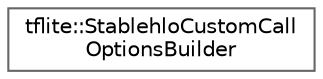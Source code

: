 digraph "Graphical Class Hierarchy"
{
 // LATEX_PDF_SIZE
  bgcolor="transparent";
  edge [fontname=Helvetica,fontsize=10,labelfontname=Helvetica,labelfontsize=10];
  node [fontname=Helvetica,fontsize=10,shape=box,height=0.2,width=0.4];
  rankdir="LR";
  Node0 [id="Node000000",label="tflite::StablehloCustomCall\lOptionsBuilder",height=0.2,width=0.4,color="grey40", fillcolor="white", style="filled",URL="$structtflite_1_1_stablehlo_custom_call_options_builder.html",tooltip=" "];
}
